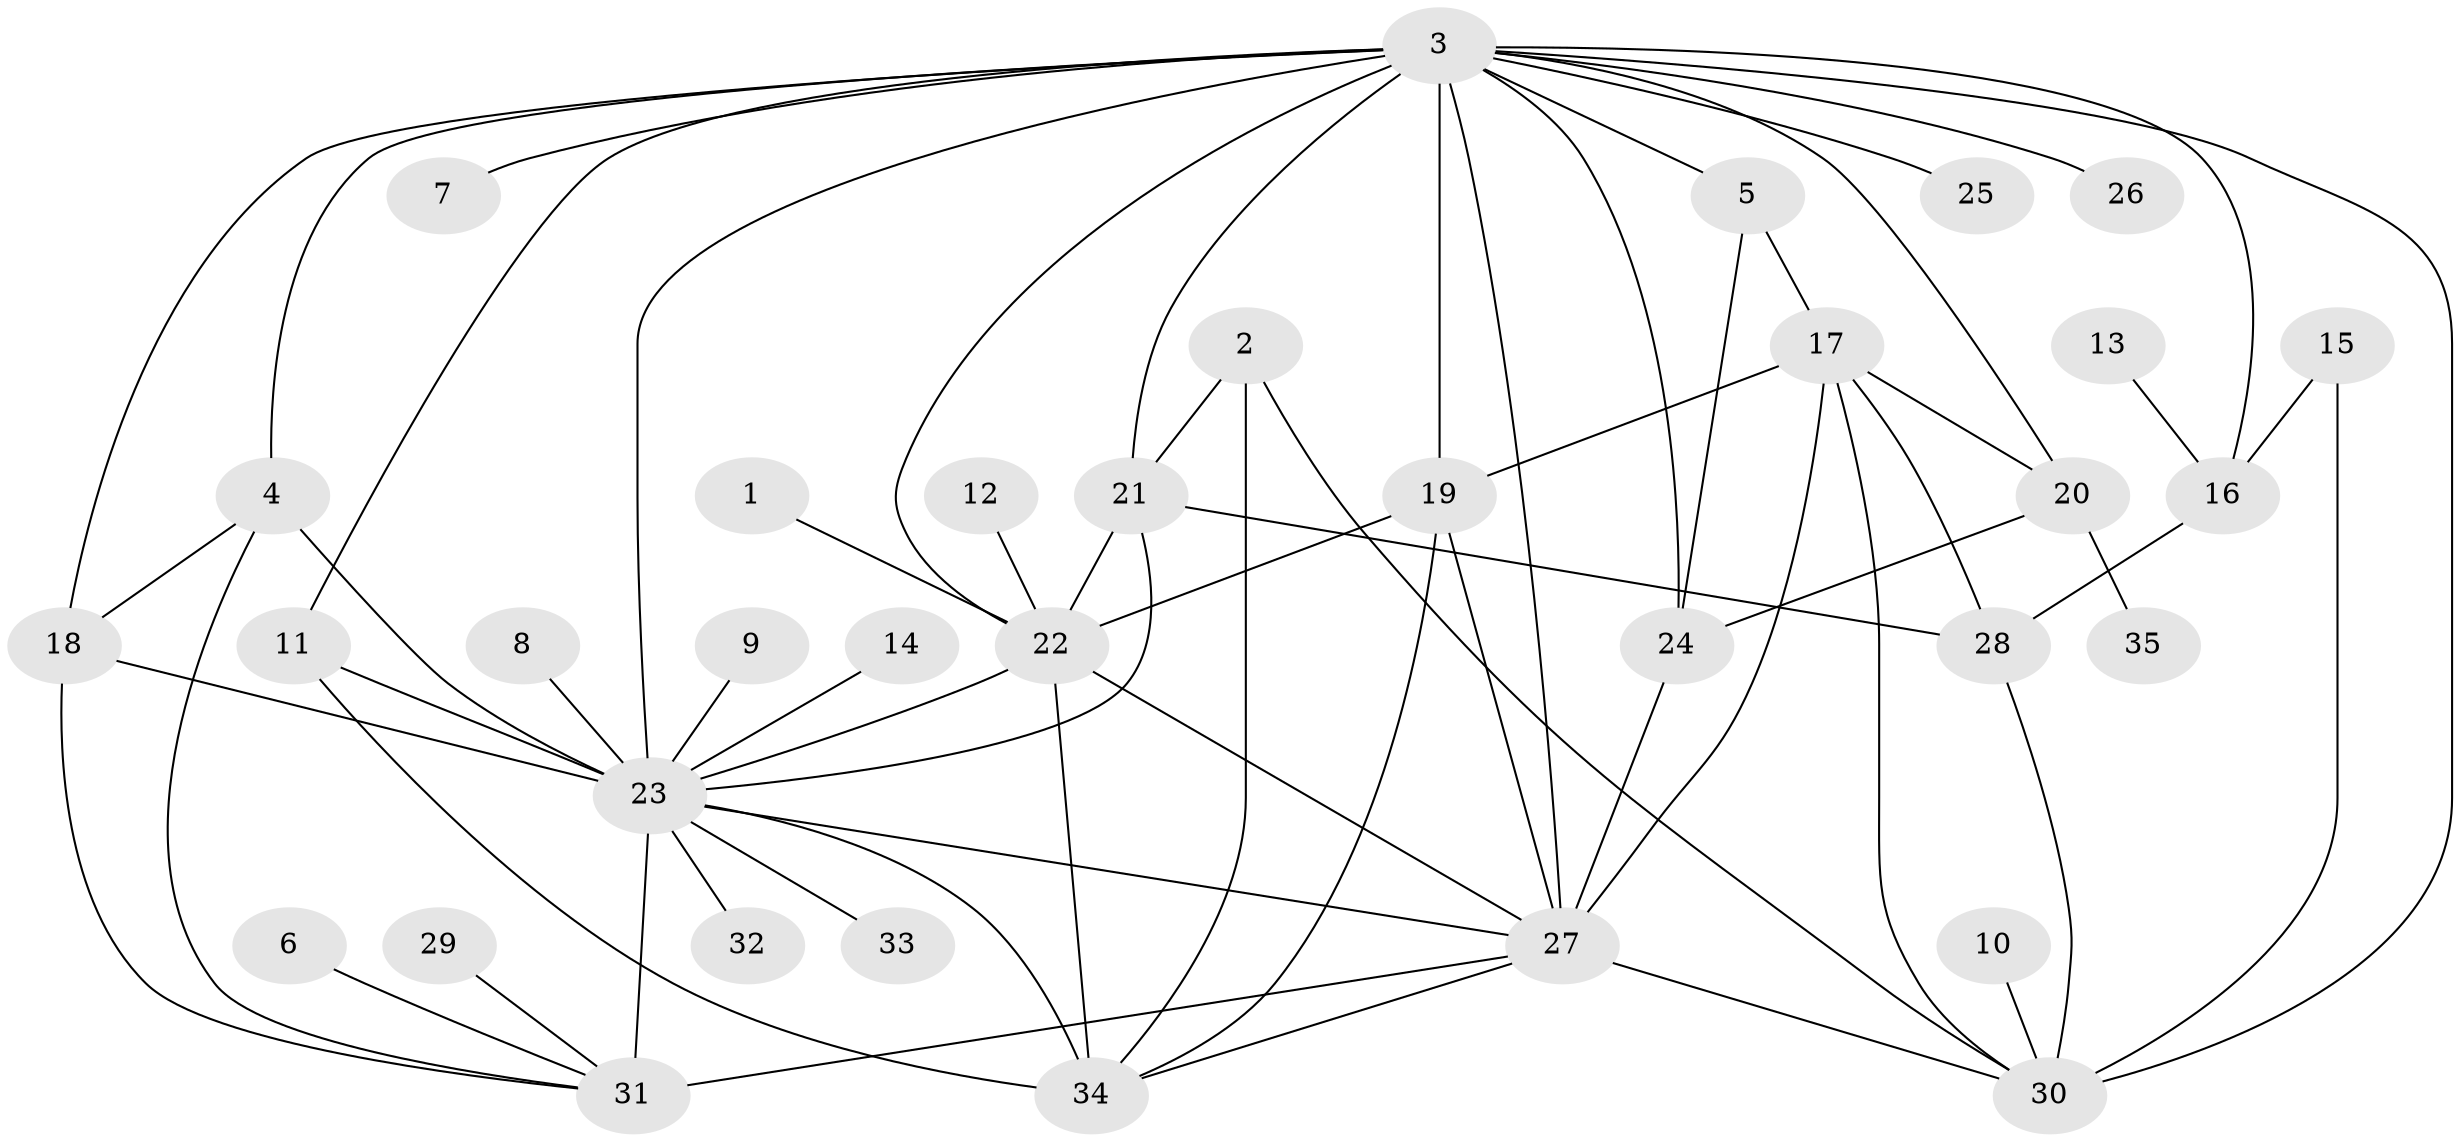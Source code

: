 // original degree distribution, {5: 0.08695652173913043, 14: 0.014492753623188406, 21: 0.014492753623188406, 9: 0.028985507246376812, 11: 0.014492753623188406, 3: 0.11594202898550725, 1: 0.3188405797101449, 4: 0.17391304347826086, 2: 0.17391304347826086, 7: 0.028985507246376812, 8: 0.014492753623188406, 6: 0.014492753623188406}
// Generated by graph-tools (version 1.1) at 2025/26/03/09/25 03:26:05]
// undirected, 35 vertices, 66 edges
graph export_dot {
graph [start="1"]
  node [color=gray90,style=filled];
  1;
  2;
  3;
  4;
  5;
  6;
  7;
  8;
  9;
  10;
  11;
  12;
  13;
  14;
  15;
  16;
  17;
  18;
  19;
  20;
  21;
  22;
  23;
  24;
  25;
  26;
  27;
  28;
  29;
  30;
  31;
  32;
  33;
  34;
  35;
  1 -- 22 [weight=1.0];
  2 -- 21 [weight=1.0];
  2 -- 30 [weight=1.0];
  2 -- 34 [weight=1.0];
  3 -- 4 [weight=1.0];
  3 -- 5 [weight=1.0];
  3 -- 7 [weight=1.0];
  3 -- 11 [weight=1.0];
  3 -- 16 [weight=1.0];
  3 -- 18 [weight=1.0];
  3 -- 19 [weight=2.0];
  3 -- 20 [weight=1.0];
  3 -- 21 [weight=1.0];
  3 -- 22 [weight=1.0];
  3 -- 23 [weight=4.0];
  3 -- 24 [weight=2.0];
  3 -- 25 [weight=1.0];
  3 -- 26 [weight=1.0];
  3 -- 27 [weight=2.0];
  3 -- 30 [weight=2.0];
  4 -- 18 [weight=1.0];
  4 -- 23 [weight=1.0];
  4 -- 31 [weight=1.0];
  5 -- 17 [weight=1.0];
  5 -- 24 [weight=1.0];
  6 -- 31 [weight=1.0];
  8 -- 23 [weight=1.0];
  9 -- 23 [weight=1.0];
  10 -- 30 [weight=1.0];
  11 -- 23 [weight=1.0];
  11 -- 34 [weight=1.0];
  12 -- 22 [weight=1.0];
  13 -- 16 [weight=1.0];
  14 -- 23 [weight=1.0];
  15 -- 16 [weight=1.0];
  15 -- 30 [weight=1.0];
  16 -- 28 [weight=1.0];
  17 -- 19 [weight=1.0];
  17 -- 20 [weight=1.0];
  17 -- 27 [weight=2.0];
  17 -- 28 [weight=1.0];
  17 -- 30 [weight=1.0];
  18 -- 23 [weight=1.0];
  18 -- 31 [weight=1.0];
  19 -- 22 [weight=1.0];
  19 -- 27 [weight=1.0];
  19 -- 34 [weight=1.0];
  20 -- 24 [weight=1.0];
  20 -- 35 [weight=1.0];
  21 -- 22 [weight=1.0];
  21 -- 23 [weight=1.0];
  21 -- 28 [weight=1.0];
  22 -- 23 [weight=2.0];
  22 -- 27 [weight=1.0];
  22 -- 34 [weight=1.0];
  23 -- 27 [weight=1.0];
  23 -- 31 [weight=5.0];
  23 -- 32 [weight=1.0];
  23 -- 33 [weight=1.0];
  23 -- 34 [weight=2.0];
  24 -- 27 [weight=2.0];
  27 -- 30 [weight=1.0];
  27 -- 31 [weight=1.0];
  27 -- 34 [weight=1.0];
  28 -- 30 [weight=1.0];
  29 -- 31 [weight=1.0];
}
